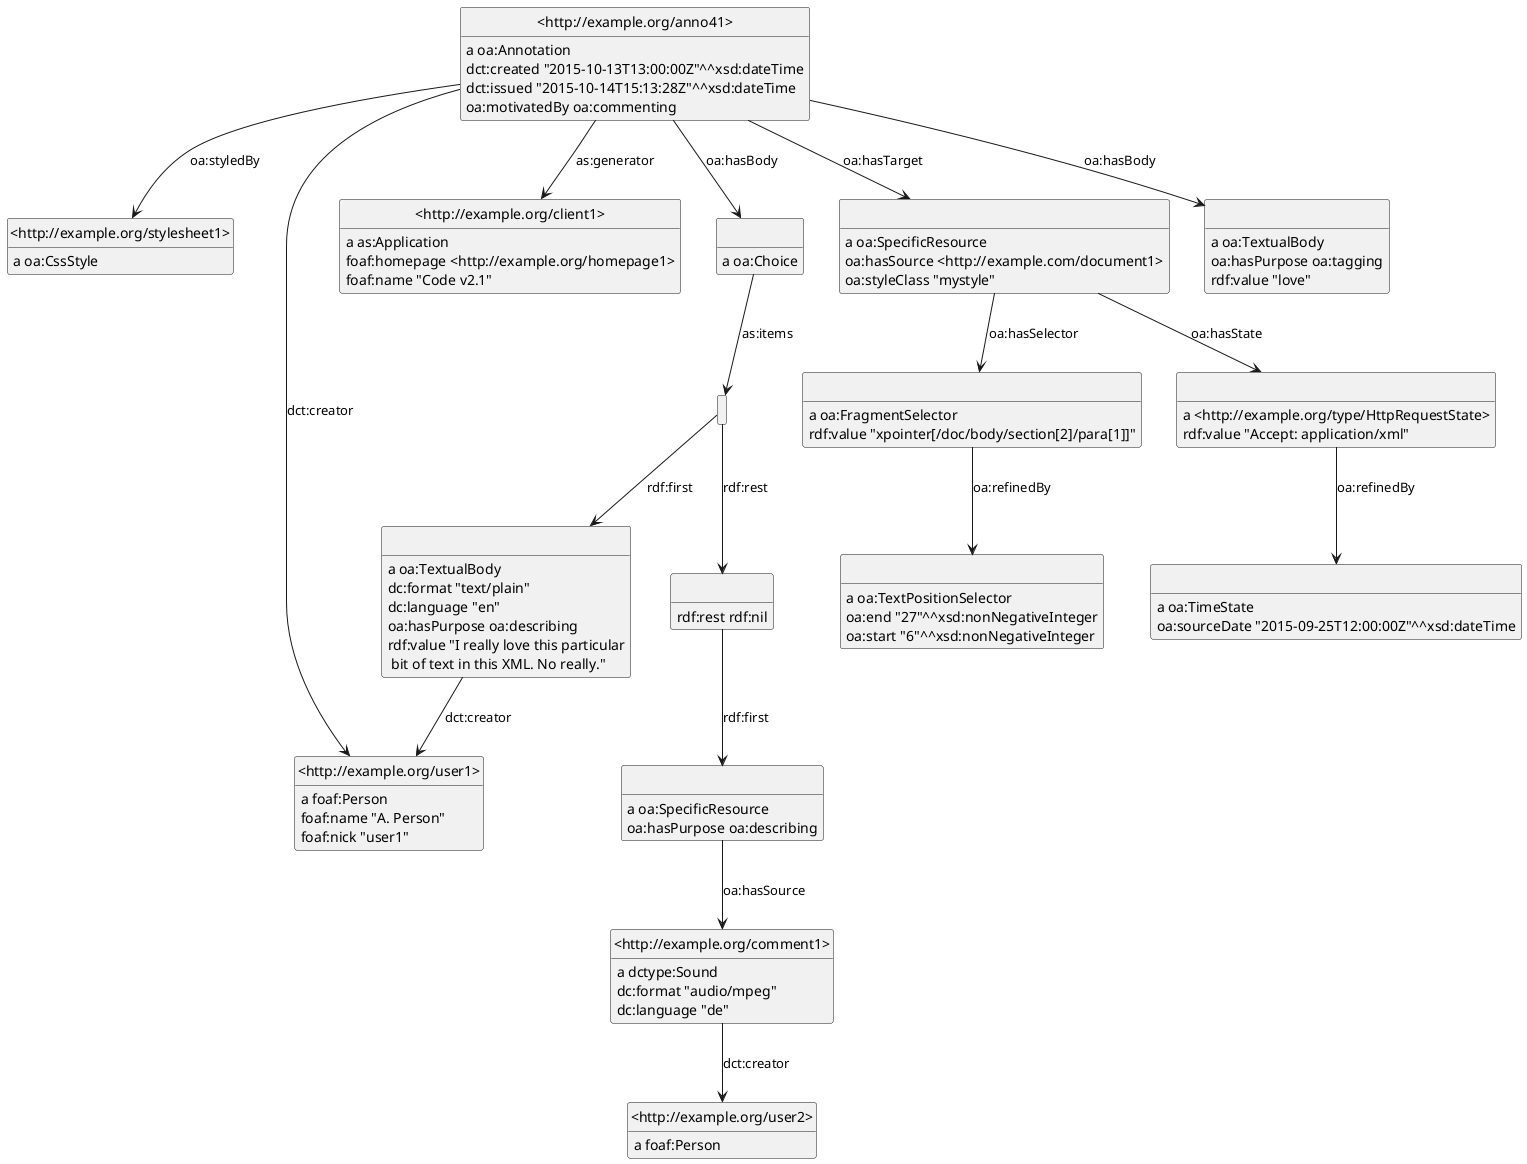 @startuml
hide empty methods
hide empty attributes
hide circle
skinparam classAttributeIconSize 0
class _http_example_org_anno41_ as "<http://example.org/anno41>"
_http_example_org_anno41_ : a oa:Annotation
class _http_example_org_stylesheet1_ as "<http://example.org/stylesheet1>"
_http_example_org_anno41_ --> _http_example_org_stylesheet1_ : oa:styledBy
class _http_example_org_user1_ as "<http://example.org/user1>"
_http_example_org_anno41_ --> _http_example_org_user1_ : dct:creator
class _http_example_org_client1_ as "<http://example.org/client1>"
_http_example_org_anno41_ --> _http_example_org_client1_ : as:generator
class _b1_ as " "
_http_example_org_anno41_ --> _b1_ : oa:hasBody
class _b2_ as " "
_http_example_org_anno41_ --> _b2_ : oa:hasTarget
class _b0_ as " "
_http_example_org_anno41_ --> _b0_ : oa:hasBody
_http_example_org_anno41_ : dct:created "2015-10-13T13:00:00Z"^^xsd:dateTime
_http_example_org_anno41_ : dct:issued "2015-10-14T15:13:28Z"^^xsd:dateTime
_http_example_org_anno41_ : oa:motivatedBy oa:commenting
_b0_ : a oa:TextualBody
_b0_ : oa:hasPurpose oa:tagging
_b0_ : rdf:value "love"
_http_example_org_stylesheet1_ : a oa:CssStyle
class _b5_ as " "
class _b6_ as " "
_b5_ --> _b6_ : rdf:first
_b5_ : rdf:rest rdf:nil
_b1_ : a oa:Choice
class _b3_ as " "
_b1_ --> _b3_ : as:items
_b2_ : a oa:SpecificResource
class _b7_ as " "
_b2_ --> _b7_ : oa:hasSelector
class _b8_ as " "
_b2_ --> _b8_ : oa:hasState
_b2_ : oa:hasSource <http://example.com/document1>
_b2_ : oa:styleClass "mystyle"
_http_example_org_user1_ : a foaf:Person
_http_example_org_user1_ : foaf:name "A. Person"
_http_example_org_user1_ : foaf:nick "user1"
class _b4_ as " "
_b4_ : a oa:TextualBody
_b4_ --> _http_example_org_user1_ : dct:creator
_b4_ : dc:format "text/plain"
_b4_ : dc:language "en"
_b4_ : oa:hasPurpose oa:describing
_b4_ : rdf:value "I really love this particular\n bit of text in this XML. No really."
_http_example_org_client1_ : a as:Application
_http_example_org_client1_ : foaf:homepage <http://example.org/homepage1>
_http_example_org_client1_ : foaf:name "Code v2.1"
_b3_ --> _b4_ : rdf:first
_b3_ --> _b5_ : rdf:rest
_b6_ : a oa:SpecificResource
class _http_example_org_comment1_ as "<http://example.org/comment1>"
_b6_ --> _http_example_org_comment1_ : oa:hasSource
_b6_ : oa:hasPurpose oa:describing
_b8_ : a <http://example.org/type/HttpRequestState>
class _b10_ as " "
_b8_ --> _b10_ : oa:refinedBy
_b8_ : rdf:value "Accept: application/xml"
class _http_example_org_user2_ as "<http://example.org/user2>"
_http_example_org_user2_ : a foaf:Person
_http_example_org_comment1_ : a dctype:Sound
_http_example_org_comment1_ --> _http_example_org_user2_ : dct:creator
_http_example_org_comment1_ : dc:format "audio/mpeg"
_http_example_org_comment1_ : dc:language "de"
_b7_ : a oa:FragmentSelector
class _b9_ as " "
_b7_ --> _b9_ : oa:refinedBy
_b7_ : rdf:value "xpointer[/doc/body/section[2]/para[1]]"
_b9_ : a oa:TextPositionSelector
_b9_ : oa:end "27"^^xsd:nonNegativeInteger
_b9_ : oa:start "6"^^xsd:nonNegativeInteger
_b10_ : a oa:TimeState
_b10_ : oa:sourceDate "2015-09-25T12:00:00Z"^^xsd:dateTime
@enduml
